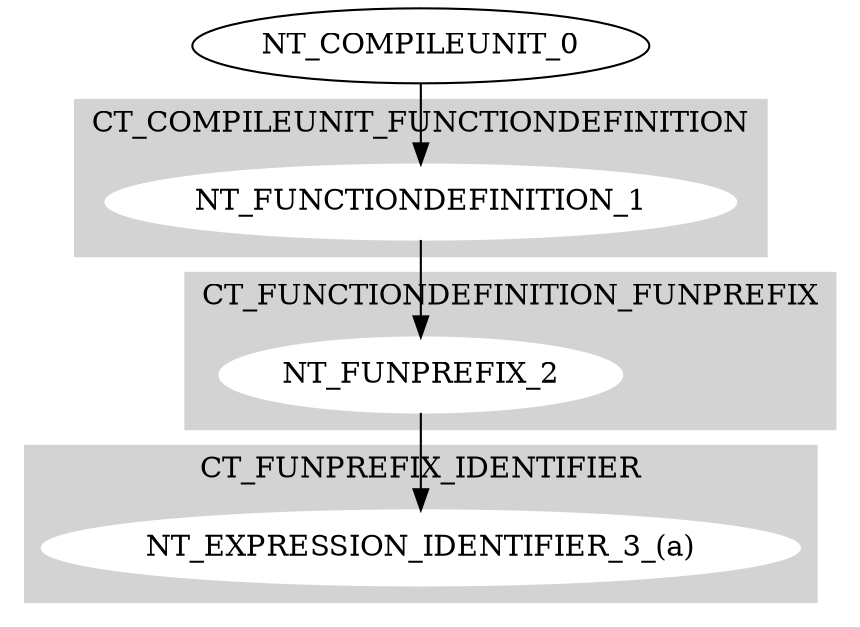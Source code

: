 digraph {
	subgraph cluster0{
		node [style=filled,color=white];
		style=filled;
		color=lightgrey;
		"NT_FUNCTIOΝDEFINITION_1";
		label=CT_COMPILEUNIT_FUNCTIONDEFINITION;
	}
	subgraph cluster1{
		node [style=filled,color=white];
		style=filled;
		color=lightgrey;
		"NT_FUNPREFIX_2";
		label=CT_FUNCTIONDEFINITION_FUNPREFIX;
	}
	subgraph cluster2{
		node [style=filled,color=white];
		style=filled;
		color=lightgrey;
		"NT_EXPRESSION_IDENTIFIER_3_(a)";
		label=CT_FUNPREFIX_IDENTIFIER;
	}
"NT_FUNPREFIX_2"->"NT_EXPRESSION_IDENTIFIER_3_(a)"
"NT_FUNCTIOΝDEFINITION_1"->"NT_FUNPREFIX_2"
"NT_COMPILEUNIT_0"->"NT_FUNCTIOΝDEFINITION_1"
}
